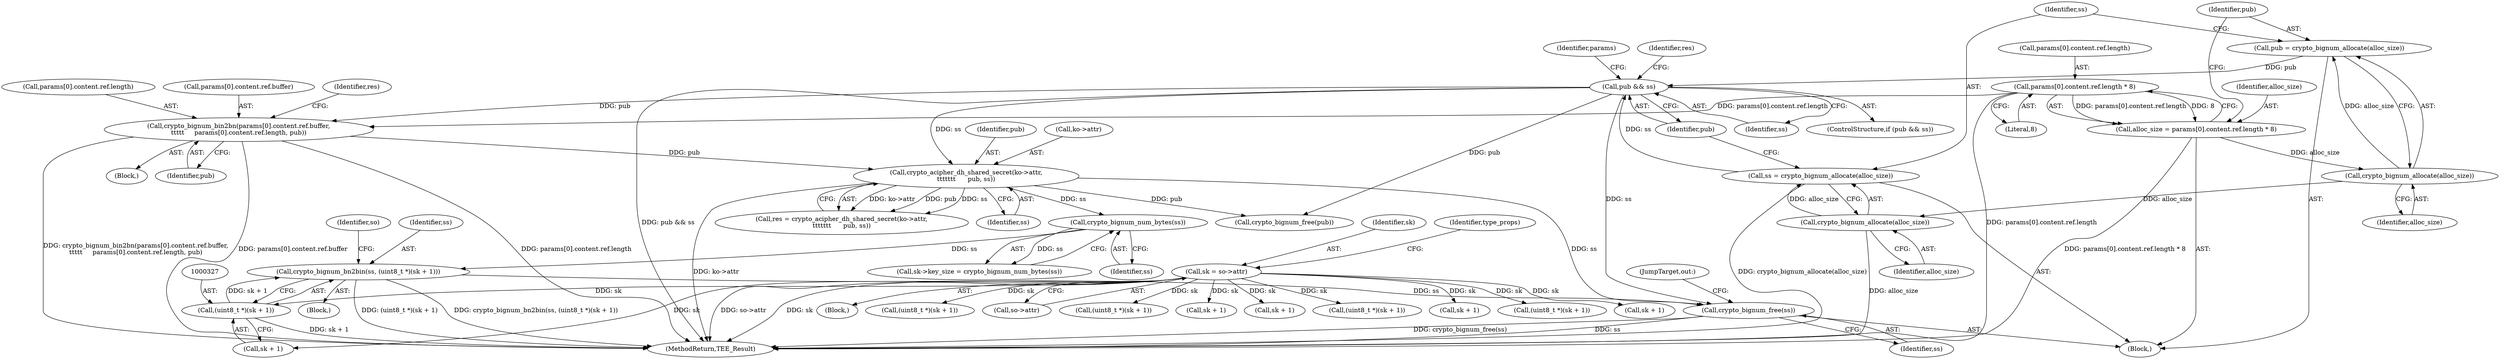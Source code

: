 digraph "0_optee_os_a637243270fc1faae16de059091795c32d86e65e@API" {
"1000349" [label="(Call,crypto_bignum_free(ss))"];
"1000307" [label="(Call,crypto_acipher_dh_shared_secret(ko->attr,\n\t\t\t\t\t\t\t      pub, ss))"];
"1000285" [label="(Call,crypto_bignum_bin2bn(params[0].content.ref.buffer,\n\t\t\t\t\t     params[0].content.ref.length, pub))"];
"1000261" [label="(Call,params[0].content.ref.length * 8)"];
"1000281" [label="(Call,pub && ss)"];
"1000272" [label="(Call,pub = crypto_bignum_allocate(alloc_size))"];
"1000274" [label="(Call,crypto_bignum_allocate(alloc_size))"];
"1000259" [label="(Call,alloc_size = params[0].content.ref.length * 8)"];
"1000276" [label="(Call,ss = crypto_bignum_allocate(alloc_size))"];
"1000278" [label="(Call,crypto_bignum_allocate(alloc_size))"];
"1000324" [label="(Call,crypto_bignum_bn2bin(ss, (uint8_t *)(sk + 1)))"];
"1000322" [label="(Call,crypto_bignum_num_bytes(ss))"];
"1000326" [label="(Call,(uint8_t *)(sk + 1))"];
"1000211" [label="(Call,sk = so->attr)"];
"1000285" [label="(Call,crypto_bignum_bin2bn(params[0].content.ref.buffer,\n\t\t\t\t\t     params[0].content.ref.length, pub))"];
"1000284" [label="(Block,)"];
"1000304" [label="(Identifier,pub)"];
"1000277" [label="(Identifier,ss)"];
"1000238" [label="(Block,)"];
"1000113" [label="(Block,)"];
"1000311" [label="(Identifier,pub)"];
"1000212" [label="(Identifier,sk)"];
"1000282" [label="(Identifier,pub)"];
"1000273" [label="(Identifier,pub)"];
"1000307" [label="(Call,crypto_acipher_dh_shared_secret(ko->attr,\n\t\t\t\t\t\t\t      pub, ss))"];
"1000283" [label="(Identifier,ss)"];
"1000276" [label="(Call,ss = crypto_bignum_allocate(alloc_size))"];
"1000492" [label="(Call,(uint8_t *)(sk + 1))"];
"1000305" [label="(Call,res = crypto_acipher_dh_shared_secret(ko->attr,\n\t\t\t\t\t\t\t      pub, ss))"];
"1000349" [label="(Call,crypto_bignum_free(ss))"];
"1000281" [label="(Call,pub && ss)"];
"1000347" [label="(Call,crypto_bignum_free(pub))"];
"1000849" [label="(MethodReturn,TEE_Result)"];
"1000324" [label="(Call,crypto_bignum_bn2bin(ss, (uint8_t *)(sk + 1)))"];
"1000261" [label="(Call,params[0].content.ref.length * 8)"];
"1000275" [label="(Identifier,alloc_size)"];
"1000306" [label="(Identifier,res)"];
"1000278" [label="(Call,crypto_bignum_allocate(alloc_size))"];
"1000326" [label="(Call,(uint8_t *)(sk + 1))"];
"1000322" [label="(Call,crypto_bignum_num_bytes(ss))"];
"1000325" [label="(Identifier,ss)"];
"1000350" [label="(Identifier,ss)"];
"1000213" [label="(Call,so->attr)"];
"1000712" [label="(Call,(uint8_t *)(sk + 1))"];
"1000271" [label="(Literal,8)"];
"1000714" [label="(Call,sk + 1)"];
"1000328" [label="(Call,sk + 1)"];
"1000280" [label="(ControlStructure,if (pub && ss))"];
"1000345" [label="(Identifier,res)"];
"1000318" [label="(Call,sk->key_size = crypto_bignum_num_bytes(ss))"];
"1000815" [label="(Call,sk + 1)"];
"1000813" [label="(Call,(uint8_t *)(sk + 1))"];
"1000617" [label="(Call,sk + 1)"];
"1000308" [label="(Call,ko->attr)"];
"1000260" [label="(Identifier,alloc_size)"];
"1000279" [label="(Identifier,alloc_size)"];
"1000274" [label="(Call,crypto_bignum_allocate(alloc_size))"];
"1000211" [label="(Call,sk = so->attr)"];
"1000615" [label="(Call,(uint8_t *)(sk + 1))"];
"1000272" [label="(Call,pub = crypto_bignum_allocate(alloc_size))"];
"1000334" [label="(Identifier,so)"];
"1000217" [label="(Identifier,type_props)"];
"1000494" [label="(Call,sk + 1)"];
"1000262" [label="(Call,params[0].content.ref.length)"];
"1000295" [label="(Call,params[0].content.ref.length)"];
"1000323" [label="(Identifier,ss)"];
"1000312" [label="(Identifier,ss)"];
"1000844" [label="(JumpTarget,out:)"];
"1000317" [label="(Block,)"];
"1000259" [label="(Call,alloc_size = params[0].content.ref.length * 8)"];
"1000286" [label="(Call,params[0].content.ref.buffer)"];
"1000290" [label="(Identifier,params)"];
"1000349" -> "1000238"  [label="AST: "];
"1000349" -> "1000350"  [label="CFG: "];
"1000350" -> "1000349"  [label="AST: "];
"1000844" -> "1000349"  [label="CFG: "];
"1000349" -> "1000849"  [label="DDG: crypto_bignum_free(ss)"];
"1000349" -> "1000849"  [label="DDG: ss"];
"1000307" -> "1000349"  [label="DDG: ss"];
"1000324" -> "1000349"  [label="DDG: ss"];
"1000281" -> "1000349"  [label="DDG: ss"];
"1000307" -> "1000305"  [label="AST: "];
"1000307" -> "1000312"  [label="CFG: "];
"1000308" -> "1000307"  [label="AST: "];
"1000311" -> "1000307"  [label="AST: "];
"1000312" -> "1000307"  [label="AST: "];
"1000305" -> "1000307"  [label="CFG: "];
"1000307" -> "1000849"  [label="DDG: ko->attr"];
"1000307" -> "1000305"  [label="DDG: ko->attr"];
"1000307" -> "1000305"  [label="DDG: pub"];
"1000307" -> "1000305"  [label="DDG: ss"];
"1000285" -> "1000307"  [label="DDG: pub"];
"1000281" -> "1000307"  [label="DDG: ss"];
"1000307" -> "1000322"  [label="DDG: ss"];
"1000307" -> "1000347"  [label="DDG: pub"];
"1000285" -> "1000284"  [label="AST: "];
"1000285" -> "1000304"  [label="CFG: "];
"1000286" -> "1000285"  [label="AST: "];
"1000295" -> "1000285"  [label="AST: "];
"1000304" -> "1000285"  [label="AST: "];
"1000306" -> "1000285"  [label="CFG: "];
"1000285" -> "1000849"  [label="DDG: params[0].content.ref.buffer"];
"1000285" -> "1000849"  [label="DDG: crypto_bignum_bin2bn(params[0].content.ref.buffer,\n\t\t\t\t\t     params[0].content.ref.length, pub)"];
"1000285" -> "1000849"  [label="DDG: params[0].content.ref.length"];
"1000261" -> "1000285"  [label="DDG: params[0].content.ref.length"];
"1000281" -> "1000285"  [label="DDG: pub"];
"1000261" -> "1000259"  [label="AST: "];
"1000261" -> "1000271"  [label="CFG: "];
"1000262" -> "1000261"  [label="AST: "];
"1000271" -> "1000261"  [label="AST: "];
"1000259" -> "1000261"  [label="CFG: "];
"1000261" -> "1000849"  [label="DDG: params[0].content.ref.length"];
"1000261" -> "1000259"  [label="DDG: params[0].content.ref.length"];
"1000261" -> "1000259"  [label="DDG: 8"];
"1000281" -> "1000280"  [label="AST: "];
"1000281" -> "1000282"  [label="CFG: "];
"1000281" -> "1000283"  [label="CFG: "];
"1000282" -> "1000281"  [label="AST: "];
"1000283" -> "1000281"  [label="AST: "];
"1000290" -> "1000281"  [label="CFG: "];
"1000345" -> "1000281"  [label="CFG: "];
"1000281" -> "1000849"  [label="DDG: pub && ss"];
"1000272" -> "1000281"  [label="DDG: pub"];
"1000276" -> "1000281"  [label="DDG: ss"];
"1000281" -> "1000347"  [label="DDG: pub"];
"1000272" -> "1000238"  [label="AST: "];
"1000272" -> "1000274"  [label="CFG: "];
"1000273" -> "1000272"  [label="AST: "];
"1000274" -> "1000272"  [label="AST: "];
"1000277" -> "1000272"  [label="CFG: "];
"1000274" -> "1000272"  [label="DDG: alloc_size"];
"1000274" -> "1000275"  [label="CFG: "];
"1000275" -> "1000274"  [label="AST: "];
"1000259" -> "1000274"  [label="DDG: alloc_size"];
"1000274" -> "1000278"  [label="DDG: alloc_size"];
"1000259" -> "1000238"  [label="AST: "];
"1000260" -> "1000259"  [label="AST: "];
"1000273" -> "1000259"  [label="CFG: "];
"1000259" -> "1000849"  [label="DDG: params[0].content.ref.length * 8"];
"1000276" -> "1000238"  [label="AST: "];
"1000276" -> "1000278"  [label="CFG: "];
"1000277" -> "1000276"  [label="AST: "];
"1000278" -> "1000276"  [label="AST: "];
"1000282" -> "1000276"  [label="CFG: "];
"1000276" -> "1000849"  [label="DDG: crypto_bignum_allocate(alloc_size)"];
"1000278" -> "1000276"  [label="DDG: alloc_size"];
"1000278" -> "1000279"  [label="CFG: "];
"1000279" -> "1000278"  [label="AST: "];
"1000278" -> "1000849"  [label="DDG: alloc_size"];
"1000324" -> "1000317"  [label="AST: "];
"1000324" -> "1000326"  [label="CFG: "];
"1000325" -> "1000324"  [label="AST: "];
"1000326" -> "1000324"  [label="AST: "];
"1000334" -> "1000324"  [label="CFG: "];
"1000324" -> "1000849"  [label="DDG: (uint8_t *)(sk + 1)"];
"1000324" -> "1000849"  [label="DDG: crypto_bignum_bn2bin(ss, (uint8_t *)(sk + 1))"];
"1000322" -> "1000324"  [label="DDG: ss"];
"1000326" -> "1000324"  [label="DDG: sk + 1"];
"1000322" -> "1000318"  [label="AST: "];
"1000322" -> "1000323"  [label="CFG: "];
"1000323" -> "1000322"  [label="AST: "];
"1000318" -> "1000322"  [label="CFG: "];
"1000322" -> "1000318"  [label="DDG: ss"];
"1000326" -> "1000328"  [label="CFG: "];
"1000327" -> "1000326"  [label="AST: "];
"1000328" -> "1000326"  [label="AST: "];
"1000326" -> "1000849"  [label="DDG: sk + 1"];
"1000211" -> "1000326"  [label="DDG: sk"];
"1000211" -> "1000113"  [label="AST: "];
"1000211" -> "1000213"  [label="CFG: "];
"1000212" -> "1000211"  [label="AST: "];
"1000213" -> "1000211"  [label="AST: "];
"1000217" -> "1000211"  [label="CFG: "];
"1000211" -> "1000849"  [label="DDG: sk"];
"1000211" -> "1000849"  [label="DDG: so->attr"];
"1000211" -> "1000328"  [label="DDG: sk"];
"1000211" -> "1000492"  [label="DDG: sk"];
"1000211" -> "1000494"  [label="DDG: sk"];
"1000211" -> "1000615"  [label="DDG: sk"];
"1000211" -> "1000617"  [label="DDG: sk"];
"1000211" -> "1000712"  [label="DDG: sk"];
"1000211" -> "1000714"  [label="DDG: sk"];
"1000211" -> "1000813"  [label="DDG: sk"];
"1000211" -> "1000815"  [label="DDG: sk"];
}
